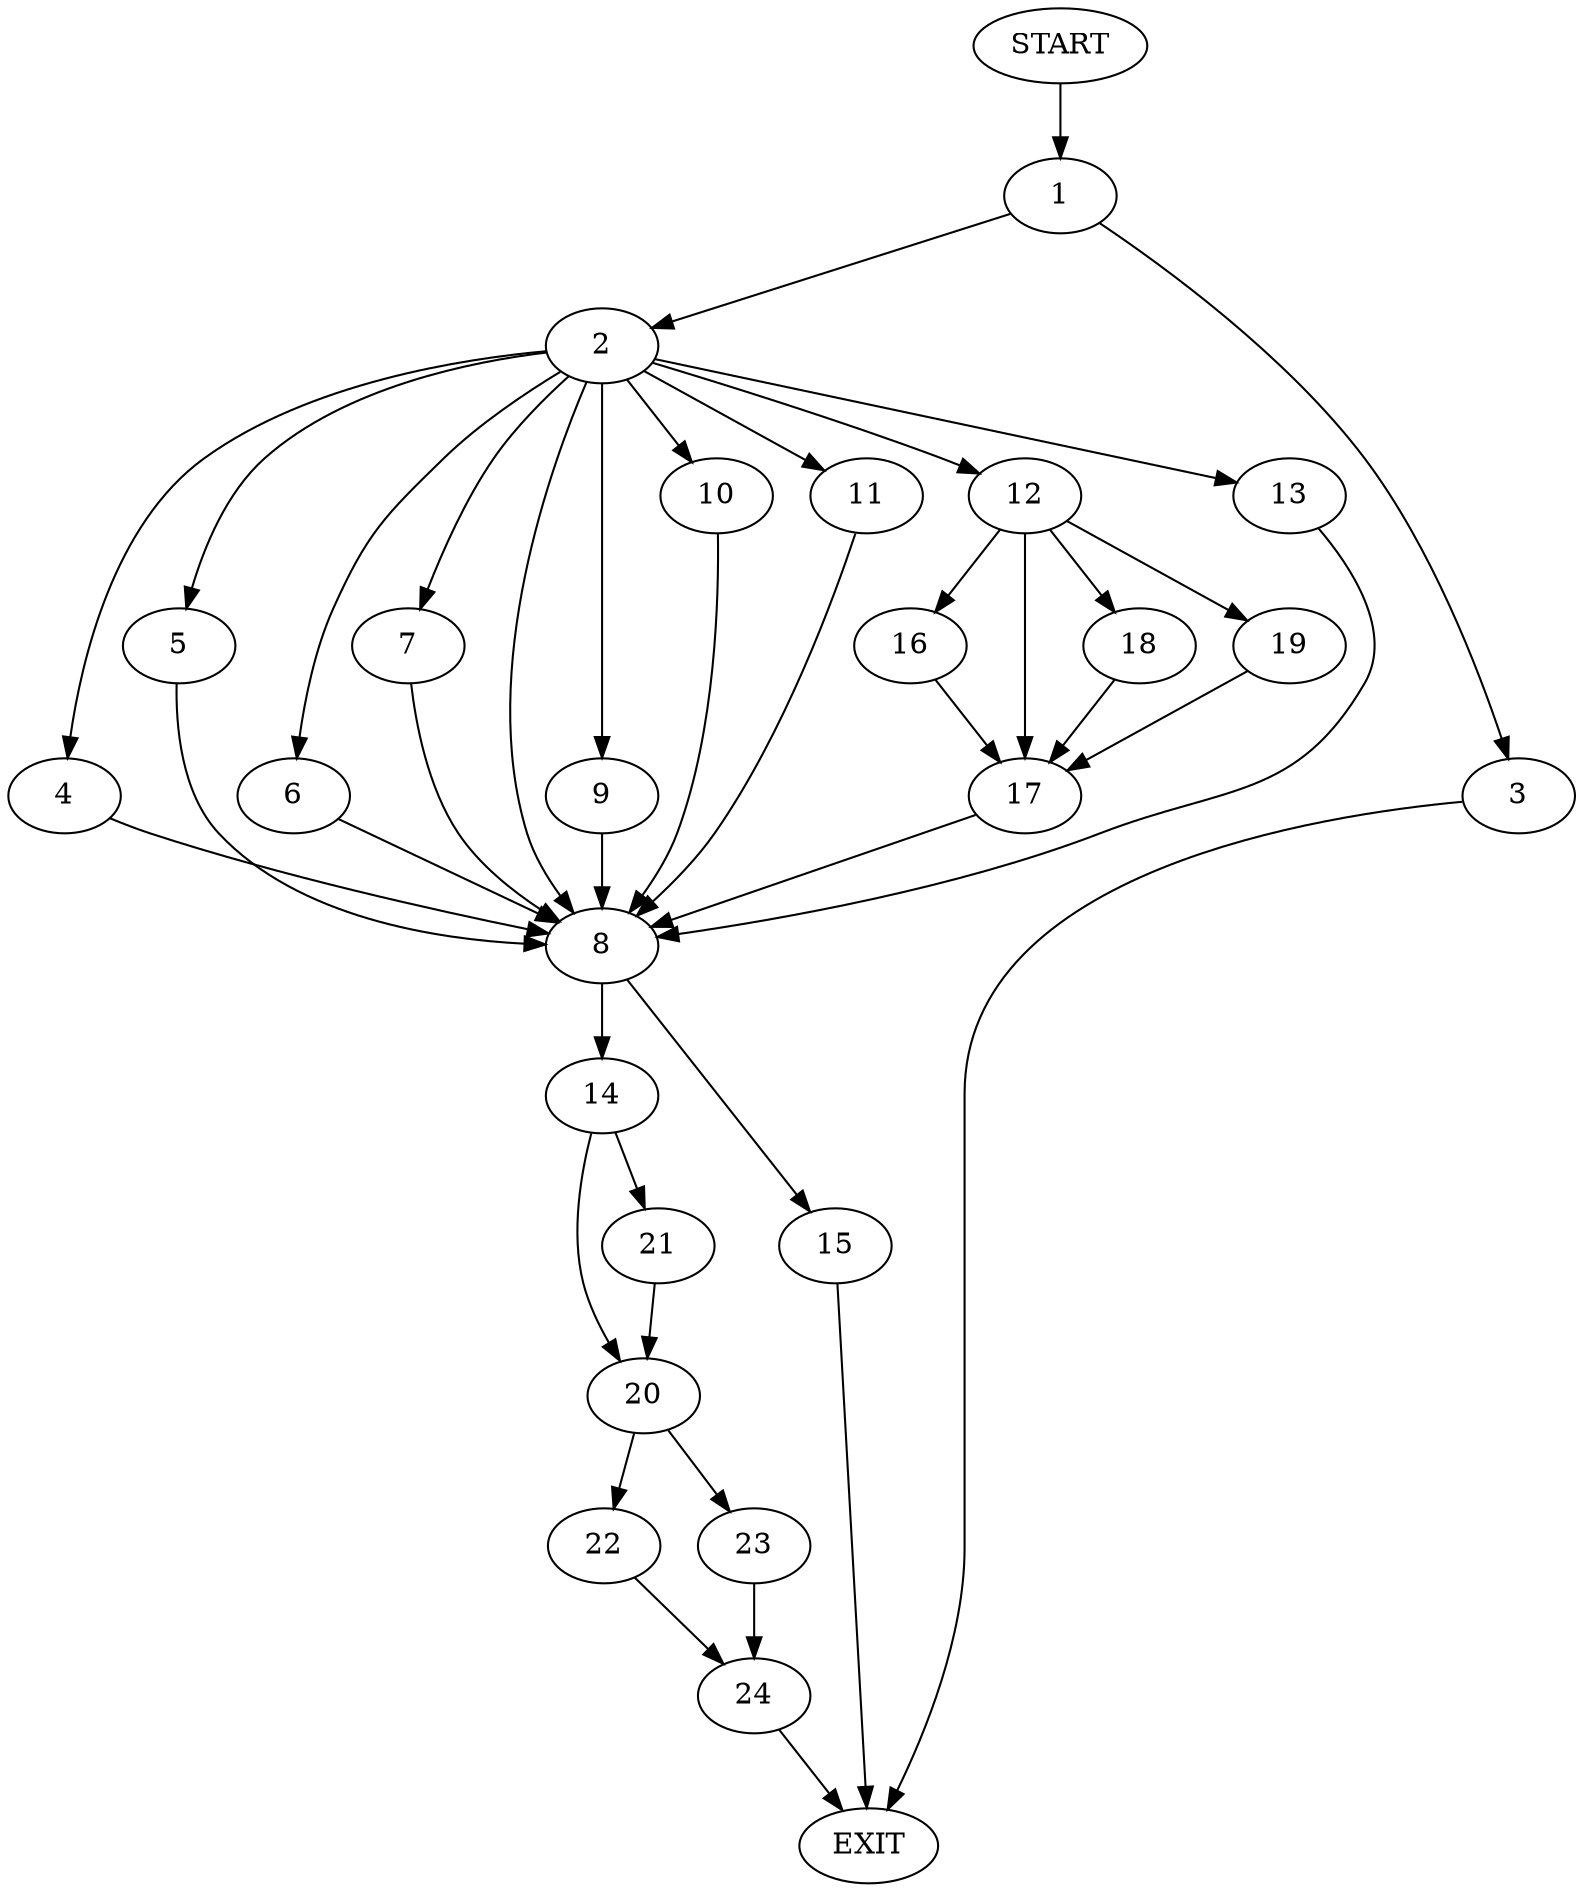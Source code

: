 digraph {
0 [label="START"]
25 [label="EXIT"]
0 -> 1
1 -> 2
1 -> 3
2 -> 4
2 -> 5
2 -> 6
2 -> 7
2 -> 8
2 -> 9
2 -> 10
2 -> 11
2 -> 12
2 -> 13
3 -> 25
8 -> 14
8 -> 15
5 -> 8
6 -> 8
10 -> 8
12 -> 16
12 -> 17
12 -> 18
12 -> 19
4 -> 8
13 -> 8
11 -> 8
7 -> 8
9 -> 8
19 -> 17
18 -> 17
16 -> 17
17 -> 8
15 -> 25
14 -> 20
14 -> 21
21 -> 20
20 -> 22
20 -> 23
23 -> 24
22 -> 24
24 -> 25
}

